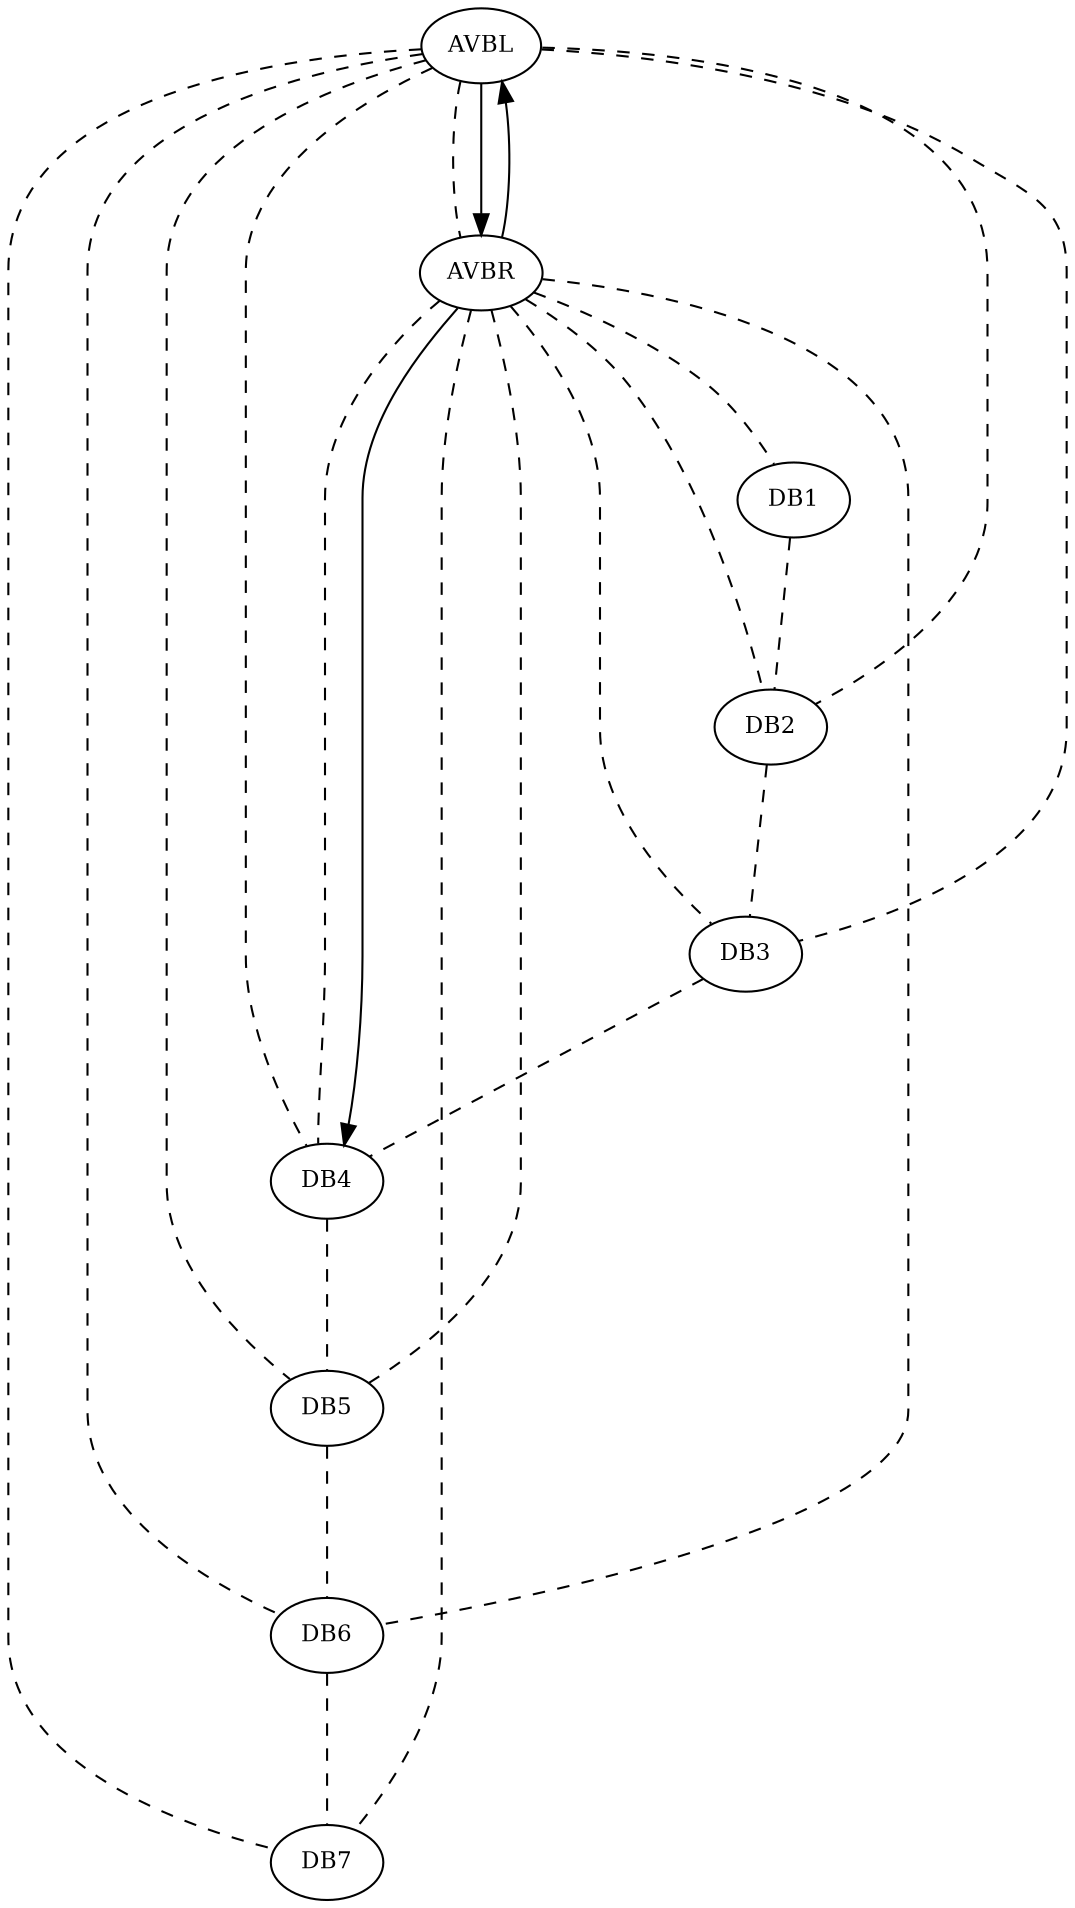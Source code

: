 digraph exp {
node [fontsize=11]; AVBL; AVBR; DB1; DB2; DB3; DB4; DB5; DB6; DB7; 
AVBL -> AVBR [style="dashed" minlen=2 arrowhead="none"];
AVBL -> DB2 [style="dashed" minlen=2 arrowhead="none"];
AVBL -> DB3 [style="dashed" minlen=2 arrowhead="none"];
AVBL -> DB4 [style="dashed" minlen=2 arrowhead="none"];
AVBL -> DB5 [style="dashed" minlen=2 arrowhead="none"];
AVBL -> DB6 [style="dashed" minlen=2 arrowhead="none"];
AVBL -> DB7 [style="dashed" minlen=2 arrowhead="none"];
AVBR -> DB1 [style="dashed" minlen=2 arrowhead="none"];
AVBR -> DB2 [style="dashed" minlen=2 arrowhead="none"];
AVBR -> DB3 [style="dashed" minlen=2 arrowhead="none"];
AVBR -> DB4 [style="dashed" minlen=2 arrowhead="none"];
AVBR -> DB5 [style="dashed" minlen=2 arrowhead="none"];
AVBR -> DB6 [style="dashed" minlen=2 arrowhead="none"];
AVBR -> DB7 [style="dashed" minlen=2 arrowhead="none"];
DB1 -> DB2 [style="dashed" minlen=2 arrowhead="none"];
DB2 -> DB3 [style="dashed" minlen=2 arrowhead="none"];
DB3 -> DB4 [style="dashed" minlen=2 arrowhead="none"];
DB4 -> DB5 [style="dashed" minlen=2 arrowhead="none"];
DB5 -> DB6 [style="dashed" minlen=2 arrowhead="none"];
DB6 -> DB7 [style="dashed" minlen=2 arrowhead="none"];
AVBL -> AVBR [minlen=2];
AVBR -> AVBL [minlen=2];
AVBR -> DB4 [minlen=2];
splines=true;sep="+25,25";overlap=false
fontsize=12;
}